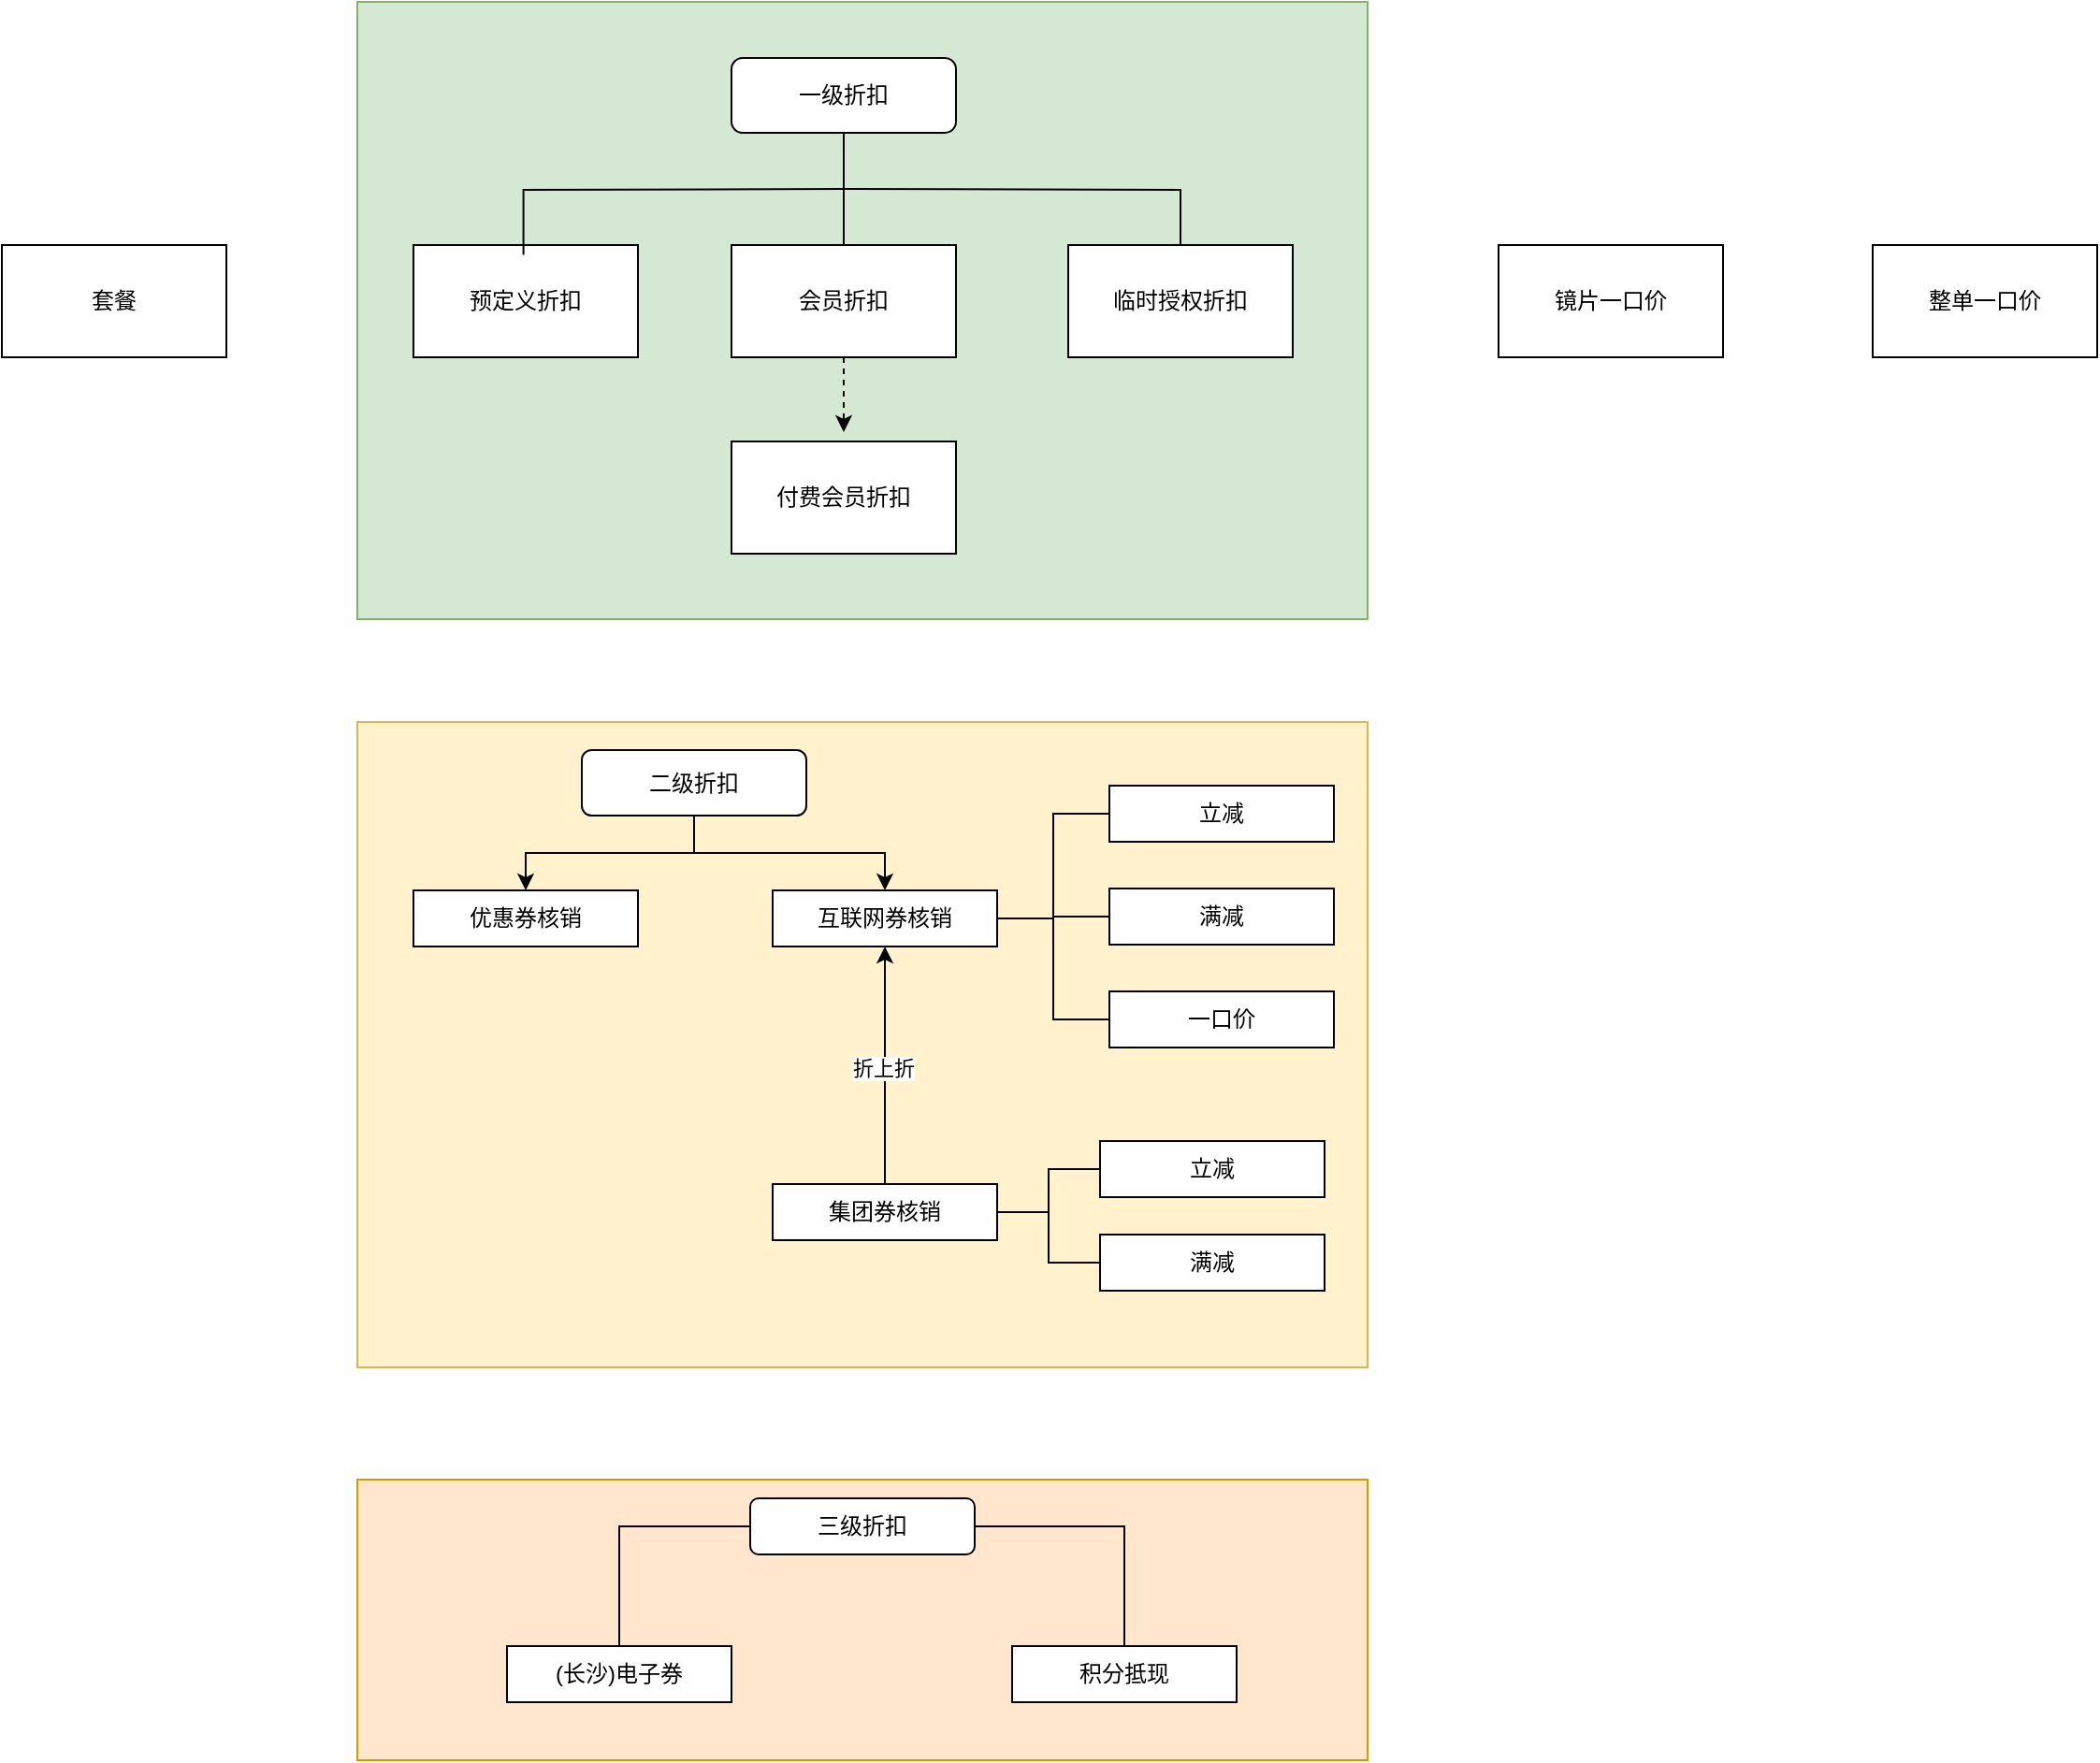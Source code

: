 <mxfile version="25.0.3">
  <diagram name="第 1 页" id="Qo05anvVhtGKLyieYhg1">
    <mxGraphModel dx="1625" dy="560" grid="1" gridSize="10" guides="1" tooltips="1" connect="1" arrows="1" fold="1" page="1" pageScale="1" pageWidth="827" pageHeight="1169" math="0" shadow="0">
      <root>
        <mxCell id="0" />
        <mxCell id="1" parent="0" />
        <mxCell id="EUxthIYtTsblbdW1jSn8-41" value="" style="rounded=0;whiteSpace=wrap;html=1;fillColor=#ffe6cc;strokeColor=#d79b00;" vertex="1" parent="1">
          <mxGeometry x="-140" y="1080" width="540" height="150" as="geometry" />
        </mxCell>
        <mxCell id="EUxthIYtTsblbdW1jSn8-34" value="" style="rounded=0;whiteSpace=wrap;html=1;fillColor=#fff2cc;strokeColor=#d6b656;" vertex="1" parent="1">
          <mxGeometry x="-140" y="675" width="540" height="345" as="geometry" />
        </mxCell>
        <mxCell id="EUxthIYtTsblbdW1jSn8-16" value="" style="rounded=0;whiteSpace=wrap;html=1;fillColor=#d5e8d4;strokeColor=#82b366;" vertex="1" parent="1">
          <mxGeometry x="-140" y="290" width="540" height="330" as="geometry" />
        </mxCell>
        <mxCell id="EUxthIYtTsblbdW1jSn8-14" style="edgeStyle=orthogonalEdgeStyle;rounded=0;orthogonalLoop=1;jettySize=auto;html=1;exitX=0.5;exitY=1;exitDx=0;exitDy=0;dashed=1;" edge="1" parent="1" source="EUxthIYtTsblbdW1jSn8-1">
          <mxGeometry relative="1" as="geometry">
            <mxPoint x="120" y="520" as="targetPoint" />
          </mxGeometry>
        </mxCell>
        <mxCell id="EUxthIYtTsblbdW1jSn8-1" value="会员折扣" style="rounded=0;whiteSpace=wrap;html=1;" vertex="1" parent="1">
          <mxGeometry x="60" y="420" width="120" height="60" as="geometry" />
        </mxCell>
        <mxCell id="EUxthIYtTsblbdW1jSn8-2" value="付费会员折扣" style="rounded=0;whiteSpace=wrap;html=1;" vertex="1" parent="1">
          <mxGeometry x="60" y="525" width="120" height="60" as="geometry" />
        </mxCell>
        <mxCell id="EUxthIYtTsblbdW1jSn8-3" value="预定义折扣" style="rounded=0;whiteSpace=wrap;html=1;" vertex="1" parent="1">
          <mxGeometry x="-110" y="420" width="120" height="60" as="geometry" />
        </mxCell>
        <mxCell id="EUxthIYtTsblbdW1jSn8-4" value="套餐" style="rounded=0;whiteSpace=wrap;html=1;" vertex="1" parent="1">
          <mxGeometry x="-330" y="420" width="120" height="60" as="geometry" />
        </mxCell>
        <mxCell id="EUxthIYtTsblbdW1jSn8-5" value="临时授权折扣" style="rounded=0;whiteSpace=wrap;html=1;" vertex="1" parent="1">
          <mxGeometry x="240" y="420" width="120" height="60" as="geometry" />
        </mxCell>
        <mxCell id="EUxthIYtTsblbdW1jSn8-6" value="整单一口价" style="rounded=0;whiteSpace=wrap;html=1;" vertex="1" parent="1">
          <mxGeometry x="670" y="420" width="120" height="60" as="geometry" />
        </mxCell>
        <mxCell id="EUxthIYtTsblbdW1jSn8-7" value="镜片一口价" style="rounded=0;whiteSpace=wrap;html=1;" vertex="1" parent="1">
          <mxGeometry x="470" y="420" width="120" height="60" as="geometry" />
        </mxCell>
        <mxCell id="EUxthIYtTsblbdW1jSn8-8" value="积分抵现" style="rounded=0;whiteSpace=wrap;html=1;" vertex="1" parent="1">
          <mxGeometry x="210" y="1169" width="120" height="30" as="geometry" />
        </mxCell>
        <mxCell id="EUxthIYtTsblbdW1jSn8-9" value="优惠券核销" style="rounded=0;whiteSpace=wrap;html=1;" vertex="1" parent="1">
          <mxGeometry x="-110" y="765" width="120" height="30" as="geometry" />
        </mxCell>
        <mxCell id="EUxthIYtTsblbdW1jSn8-29" style="edgeStyle=orthogonalEdgeStyle;rounded=0;orthogonalLoop=1;jettySize=auto;html=1;entryX=0;entryY=0.5;entryDx=0;entryDy=0;endArrow=none;endFill=0;" edge="1" parent="1" source="EUxthIYtTsblbdW1jSn8-10" target="EUxthIYtTsblbdW1jSn8-23">
          <mxGeometry relative="1" as="geometry" />
        </mxCell>
        <mxCell id="EUxthIYtTsblbdW1jSn8-30" style="edgeStyle=orthogonalEdgeStyle;rounded=0;orthogonalLoop=1;jettySize=auto;html=1;entryX=0;entryY=0.5;entryDx=0;entryDy=0;endArrow=none;endFill=0;" edge="1" parent="1" source="EUxthIYtTsblbdW1jSn8-10" target="EUxthIYtTsblbdW1jSn8-24">
          <mxGeometry relative="1" as="geometry" />
        </mxCell>
        <mxCell id="EUxthIYtTsblbdW1jSn8-31" style="edgeStyle=orthogonalEdgeStyle;rounded=0;orthogonalLoop=1;jettySize=auto;html=1;entryX=0;entryY=0.5;entryDx=0;entryDy=0;endArrow=none;endFill=0;" edge="1" parent="1" source="EUxthIYtTsblbdW1jSn8-10" target="EUxthIYtTsblbdW1jSn8-25">
          <mxGeometry relative="1" as="geometry" />
        </mxCell>
        <mxCell id="EUxthIYtTsblbdW1jSn8-10" value="互联网券核销" style="rounded=0;whiteSpace=wrap;html=1;" vertex="1" parent="1">
          <mxGeometry x="82" y="765" width="120" height="30" as="geometry" />
        </mxCell>
        <mxCell id="EUxthIYtTsblbdW1jSn8-11" value="(长沙)电子券" style="rounded=0;whiteSpace=wrap;html=1;" vertex="1" parent="1">
          <mxGeometry x="-60" y="1169" width="120" height="30" as="geometry" />
        </mxCell>
        <mxCell id="EUxthIYtTsblbdW1jSn8-19" style="edgeStyle=orthogonalEdgeStyle;rounded=0;orthogonalLoop=1;jettySize=auto;html=1;endArrow=none;endFill=0;" edge="1" parent="1" target="EUxthIYtTsblbdW1jSn8-5">
          <mxGeometry relative="1" as="geometry">
            <mxPoint x="120" y="390" as="sourcePoint" />
          </mxGeometry>
        </mxCell>
        <mxCell id="EUxthIYtTsblbdW1jSn8-20" style="edgeStyle=orthogonalEdgeStyle;rounded=0;orthogonalLoop=1;jettySize=auto;html=1;exitX=0.5;exitY=1;exitDx=0;exitDy=0;endArrow=none;endFill=0;" edge="1" parent="1" source="EUxthIYtTsblbdW1jSn8-12" target="EUxthIYtTsblbdW1jSn8-1">
          <mxGeometry relative="1" as="geometry" />
        </mxCell>
        <mxCell id="EUxthIYtTsblbdW1jSn8-12" value="一级折扣" style="rounded=1;whiteSpace=wrap;html=1;" vertex="1" parent="1">
          <mxGeometry x="60" y="320" width="120" height="40" as="geometry" />
        </mxCell>
        <mxCell id="EUxthIYtTsblbdW1jSn8-18" style="edgeStyle=orthogonalEdgeStyle;rounded=0;orthogonalLoop=1;jettySize=auto;html=1;entryX=0.49;entryY=0.088;entryDx=0;entryDy=0;entryPerimeter=0;endArrow=none;endFill=0;" edge="1" parent="1" target="EUxthIYtTsblbdW1jSn8-3">
          <mxGeometry relative="1" as="geometry">
            <mxPoint x="120" y="390" as="sourcePoint" />
          </mxGeometry>
        </mxCell>
        <mxCell id="EUxthIYtTsblbdW1jSn8-32" style="edgeStyle=orthogonalEdgeStyle;rounded=0;orthogonalLoop=1;jettySize=auto;html=1;entryX=0;entryY=0.5;entryDx=0;entryDy=0;endArrow=none;endFill=0;" edge="1" parent="1" source="EUxthIYtTsblbdW1jSn8-22" target="EUxthIYtTsblbdW1jSn8-26">
          <mxGeometry relative="1" as="geometry" />
        </mxCell>
        <mxCell id="EUxthIYtTsblbdW1jSn8-33" style="edgeStyle=orthogonalEdgeStyle;rounded=0;orthogonalLoop=1;jettySize=auto;html=1;entryX=0;entryY=0.5;entryDx=0;entryDy=0;endArrow=none;endFill=0;" edge="1" parent="1" source="EUxthIYtTsblbdW1jSn8-22" target="EUxthIYtTsblbdW1jSn8-27">
          <mxGeometry relative="1" as="geometry" />
        </mxCell>
        <mxCell id="EUxthIYtTsblbdW1jSn8-39" style="edgeStyle=orthogonalEdgeStyle;rounded=0;orthogonalLoop=1;jettySize=auto;html=1;entryX=0.5;entryY=1;entryDx=0;entryDy=0;" edge="1" parent="1" source="EUxthIYtTsblbdW1jSn8-22" target="EUxthIYtTsblbdW1jSn8-10">
          <mxGeometry relative="1" as="geometry" />
        </mxCell>
        <mxCell id="EUxthIYtTsblbdW1jSn8-40" value="折上折" style="edgeLabel;html=1;align=center;verticalAlign=middle;resizable=0;points=[];" vertex="1" connectable="0" parent="EUxthIYtTsblbdW1jSn8-39">
          <mxGeometry x="-0.02" y="1" relative="1" as="geometry">
            <mxPoint as="offset" />
          </mxGeometry>
        </mxCell>
        <mxCell id="EUxthIYtTsblbdW1jSn8-22" value="集团券核销" style="rounded=0;whiteSpace=wrap;html=1;" vertex="1" parent="1">
          <mxGeometry x="82" y="922" width="120" height="30" as="geometry" />
        </mxCell>
        <mxCell id="EUxthIYtTsblbdW1jSn8-23" value="立减" style="rounded=0;whiteSpace=wrap;html=1;" vertex="1" parent="1">
          <mxGeometry x="262" y="709" width="120" height="30" as="geometry" />
        </mxCell>
        <mxCell id="EUxthIYtTsblbdW1jSn8-24" value="满减" style="rounded=0;whiteSpace=wrap;html=1;" vertex="1" parent="1">
          <mxGeometry x="262" y="764" width="120" height="30" as="geometry" />
        </mxCell>
        <mxCell id="EUxthIYtTsblbdW1jSn8-25" value="一口价" style="rounded=0;whiteSpace=wrap;html=1;" vertex="1" parent="1">
          <mxGeometry x="262" y="819" width="120" height="30" as="geometry" />
        </mxCell>
        <mxCell id="EUxthIYtTsblbdW1jSn8-26" value="立减" style="rounded=0;whiteSpace=wrap;html=1;" vertex="1" parent="1">
          <mxGeometry x="257" y="899" width="120" height="30" as="geometry" />
        </mxCell>
        <mxCell id="EUxthIYtTsblbdW1jSn8-27" value="满减" style="rounded=0;whiteSpace=wrap;html=1;" vertex="1" parent="1">
          <mxGeometry x="257" y="949" width="120" height="30" as="geometry" />
        </mxCell>
        <mxCell id="EUxthIYtTsblbdW1jSn8-36" style="edgeStyle=orthogonalEdgeStyle;rounded=0;orthogonalLoop=1;jettySize=auto;html=1;entryX=0.5;entryY=0;entryDx=0;entryDy=0;" edge="1" parent="1" source="EUxthIYtTsblbdW1jSn8-35" target="EUxthIYtTsblbdW1jSn8-9">
          <mxGeometry relative="1" as="geometry" />
        </mxCell>
        <mxCell id="EUxthIYtTsblbdW1jSn8-37" style="edgeStyle=orthogonalEdgeStyle;rounded=0;orthogonalLoop=1;jettySize=auto;html=1;entryX=0.5;entryY=0;entryDx=0;entryDy=0;" edge="1" parent="1" source="EUxthIYtTsblbdW1jSn8-35" target="EUxthIYtTsblbdW1jSn8-10">
          <mxGeometry relative="1" as="geometry" />
        </mxCell>
        <mxCell id="EUxthIYtTsblbdW1jSn8-35" value="二级折扣" style="rounded=1;whiteSpace=wrap;html=1;" vertex="1" parent="1">
          <mxGeometry x="-20" y="690" width="120" height="35" as="geometry" />
        </mxCell>
        <mxCell id="EUxthIYtTsblbdW1jSn8-43" style="edgeStyle=orthogonalEdgeStyle;rounded=0;orthogonalLoop=1;jettySize=auto;html=1;entryX=0.5;entryY=0;entryDx=0;entryDy=0;endArrow=none;endFill=0;" edge="1" parent="1" source="EUxthIYtTsblbdW1jSn8-42" target="EUxthIYtTsblbdW1jSn8-11">
          <mxGeometry relative="1" as="geometry" />
        </mxCell>
        <mxCell id="EUxthIYtTsblbdW1jSn8-44" style="edgeStyle=orthogonalEdgeStyle;rounded=0;orthogonalLoop=1;jettySize=auto;html=1;entryX=0.5;entryY=0;entryDx=0;entryDy=0;endArrow=none;endFill=0;" edge="1" parent="1" source="EUxthIYtTsblbdW1jSn8-42" target="EUxthIYtTsblbdW1jSn8-8">
          <mxGeometry relative="1" as="geometry" />
        </mxCell>
        <mxCell id="EUxthIYtTsblbdW1jSn8-42" value="三级折扣" style="rounded=1;whiteSpace=wrap;html=1;" vertex="1" parent="1">
          <mxGeometry x="70" y="1090" width="120" height="30" as="geometry" />
        </mxCell>
      </root>
    </mxGraphModel>
  </diagram>
</mxfile>
